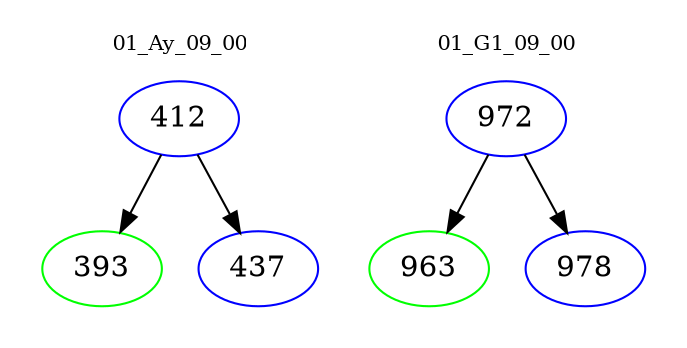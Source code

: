 digraph{
subgraph cluster_0 {
color = white
label = "01_Ay_09_00";
fontsize=10;
T0_412 [label="412", color="blue"]
T0_412 -> T0_393 [color="black"]
T0_393 [label="393", color="green"]
T0_412 -> T0_437 [color="black"]
T0_437 [label="437", color="blue"]
}
subgraph cluster_1 {
color = white
label = "01_G1_09_00";
fontsize=10;
T1_972 [label="972", color="blue"]
T1_972 -> T1_963 [color="black"]
T1_963 [label="963", color="green"]
T1_972 -> T1_978 [color="black"]
T1_978 [label="978", color="blue"]
}
}
